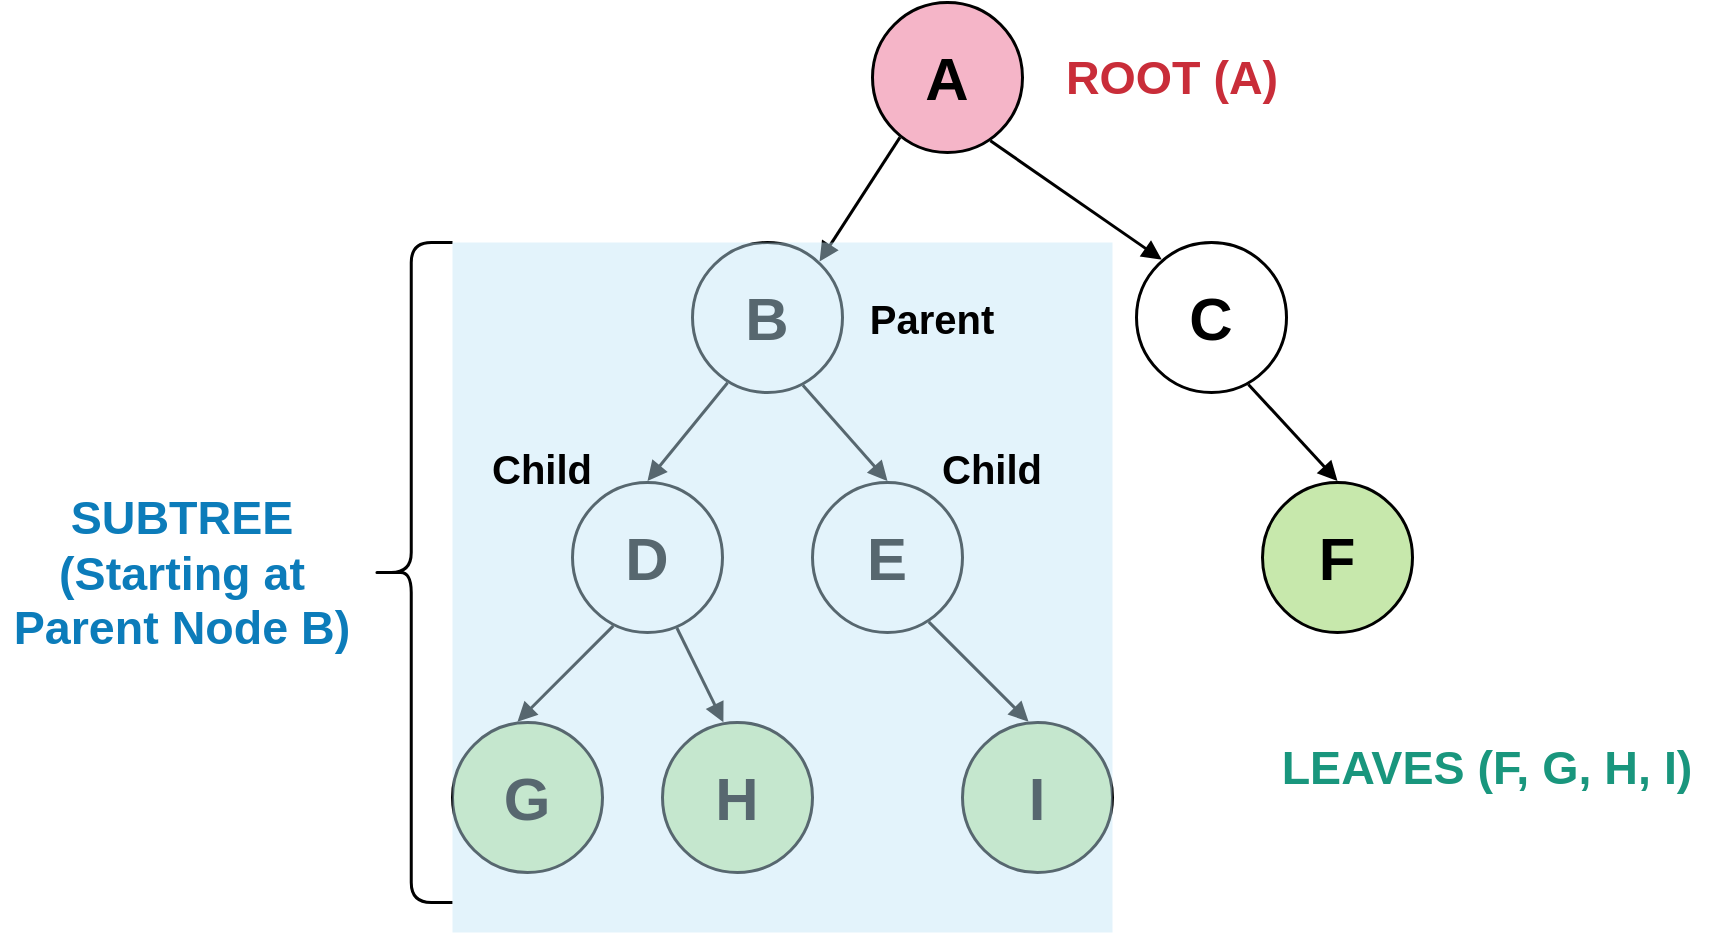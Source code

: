 <?xml version="1.0" encoding="UTF-8"?><mxfile type="Lucidchart-Import" version="17.1.4"><diagram name="Page 1" id="0"><mxGraphModel page="1" pageWidth="1020" pageHeight="1320" grid="1" gridSize="15"><root><mxCell id="0"/><mxCell id="1" parent="0"/><UserObject label="A" lucidchartObjectId="JSILbHhEgVXc" id="2"><mxCell style="html=1;overflow=block;blockSpacing=1;whiteSpace=wrap;ellipse;fontSize=30;fontColor=default;fontStyle=1;spacing=3.8;strokeOpacity=100;fillOpacity=100;fillColor=#f5b5c8;strokeWidth=1.5;" vertex="1" parent="1"><mxGeometry x="450" y="45" width="75" height="75" as="geometry"/></mxCell></UserObject><UserObject label="B" lucidchartObjectId="cTILwagPU4by" id="3"><mxCell style="html=1;overflow=block;blockSpacing=1;whiteSpace=wrap;ellipse;fontSize=30;fontColor=default;fontStyle=1;spacing=3.8;strokeOpacity=100;strokeWidth=1.5;" vertex="1" parent="1"><mxGeometry x="360" y="165" width="75" height="75" as="geometry"/></mxCell></UserObject><UserObject label="C" lucidchartObjectId="fTIL6GUuhAe~" id="4"><mxCell style="html=1;overflow=block;blockSpacing=1;whiteSpace=wrap;ellipse;fontSize=30;fontColor=default;fontStyle=1;spacing=3.8;strokeOpacity=100;strokeWidth=1.5;" vertex="1" parent="1"><mxGeometry x="582" y="165" width="75" height="75" as="geometry"/></mxCell></UserObject><UserObject label="D" lucidchartObjectId="pTILoUDEAQVF" id="5"><mxCell style="html=1;overflow=block;blockSpacing=1;whiteSpace=wrap;ellipse;fontSize=30;fontColor=default;fontStyle=1;spacing=3.8;strokeOpacity=100;fillOpacity=0;fillColor=#000000;strokeWidth=1.5;" vertex="1" parent="1"><mxGeometry x="300" y="285" width="75" height="75" as="geometry"/></mxCell></UserObject><UserObject label="E" lucidchartObjectId="vTILEk5o2YBH" id="6"><mxCell style="html=1;overflow=block;blockSpacing=1;whiteSpace=wrap;ellipse;fontSize=30;fontColor=default;fontStyle=1;spacing=3.8;strokeOpacity=100;fillOpacity=0;fillColor=#000000;strokeWidth=1.5;" vertex="1" parent="1"><mxGeometry x="420" y="285" width="75" height="75" as="geometry"/></mxCell></UserObject><UserObject label="F" lucidchartObjectId="FTIL05D5ezoV" id="7"><mxCell style="html=1;overflow=block;blockSpacing=1;whiteSpace=wrap;ellipse;fontSize=30;fontColor=default;fontStyle=1;spacing=3.8;strokeOpacity=100;fillOpacity=100;fillColor=#c7e8ac;strokeWidth=1.5;" vertex="1" parent="1"><mxGeometry x="645" y="285" width="75" height="75" as="geometry"/></mxCell></UserObject><UserObject label="" lucidchartObjectId="OWILSGeVtATa" id="8"><mxCell style="html=1;jettySize=18;whiteSpace=wrap;fontSize=13;strokeOpacity=100;strokeWidth=1.5;rounded=0;startArrow=none;endArrow=block;endFill=1;exitX=0.183;exitY=0.899;exitPerimeter=0;entryX=0.847;entryY=0.127;entryPerimeter=0;" edge="1" parent="1" source="2" target="3"><mxGeometry width="100" height="100" relative="1" as="geometry"><Array as="points"/></mxGeometry></mxCell></UserObject><UserObject label="" lucidchartObjectId="SWILBR3_O1HY" id="9"><mxCell style="html=1;jettySize=18;whiteSpace=wrap;fontSize=13;strokeOpacity=100;strokeWidth=1.5;rounded=0;startArrow=none;endArrow=block;endFill=1;exitX=0.786;exitY=0.922;exitPerimeter=0;entryX=0.168;entryY=0.114;entryPerimeter=0;" edge="1" parent="1" source="2" target="4"><mxGeometry width="100" height="100" relative="1" as="geometry"><Array as="points"/></mxGeometry></mxCell></UserObject><UserObject label="" lucidchartObjectId="WWIL6Yz5mtY_" id="10"><mxCell style="html=1;jettySize=18;whiteSpace=wrap;fontSize=13;strokeOpacity=100;strokeWidth=1.5;rounded=0;startArrow=none;endArrow=block;endFill=1;exitX=0.234;exitY=0.935;exitPerimeter=0;entryX=0.5;entryY=-0.01;entryPerimeter=0;" edge="1" parent="1" source="3" target="5"><mxGeometry width="100" height="100" relative="1" as="geometry"><Array as="points"/></mxGeometry></mxCell></UserObject><UserObject label="" lucidchartObjectId="ZWIL1Gar78.D" id="11"><mxCell style="html=1;jettySize=18;whiteSpace=wrap;fontSize=13;strokeOpacity=100;strokeWidth=1.5;rounded=0;startArrow=none;endArrow=block;endFill=1;exitX=0.736;exitY=0.952;exitPerimeter=0;entryX=0.5;entryY=-0.01;entryPerimeter=0;" edge="1" parent="1" source="3" target="6"><mxGeometry width="100" height="100" relative="1" as="geometry"><Array as="points"/></mxGeometry></mxCell></UserObject><UserObject label="" lucidchartObjectId="5WILOhTekMIw" id="12"><mxCell style="html=1;jettySize=18;whiteSpace=wrap;fontSize=13;strokeOpacity=100;strokeWidth=1.5;rounded=0;startArrow=none;endArrow=block;endFill=1;exitX=0.746;exitY=0.946;exitPerimeter=0;entryX=0.5;entryY=-0.01;entryPerimeter=0;" edge="1" parent="1" source="4" target="7"><mxGeometry width="100" height="100" relative="1" as="geometry"><Array as="points"/></mxGeometry></mxCell></UserObject><UserObject label="ROOT (A)" lucidchartObjectId="2XILjFMcITtF" id="13"><mxCell style="html=1;overflow=block;blockSpacing=1;whiteSpace=wrap;fontSize=23.3;fontColor=#c92d39;fontStyle=1;spacing=3.8;strokeOpacity=0;fillOpacity=0;fillColor=#ffffff;strokeWidth=1.5;" vertex="1" parent="1"><mxGeometry x="510" y="60" width="180" height="45" as="geometry"/></mxCell></UserObject><UserObject label="LEAVES (F, G, H, I)" lucidchartObjectId="hYIL2bja~8nm" id="14"><mxCell style="html=1;overflow=block;blockSpacing=1;whiteSpace=wrap;fontSize=23.3;fontColor=#19967d;fontStyle=1;spacing=3.8;strokeOpacity=0;fillOpacity=0;fillColor=#000000;strokeWidth=1.5;" vertex="1" parent="1"><mxGeometry x="645" y="396" width="225" height="64" as="geometry"/></mxCell></UserObject><mxCell id="15" value="" style="strokeColor=none;fillColor=none;whiteSpace=wrap;fontSize=13;spacing=3.8;strokeOpacity=100;strokeWidth=1.5;html=1;" vertex="1" parent="1"><mxGeometry x="180" y="165" width="60" height="330" as="geometry"/></mxCell><mxCell id="16" value="" style="shape=curlyBracket;rounded=1;whiteSpace=wrap;fontSize=13;spacing=3.8;strokeOpacity=100;strokeWidth=1.5;" vertex="1" parent="15"><mxGeometry x="18.75" width="41.25" height="330" as="geometry"/></mxCell><mxCell id="17" value="" style="strokeColor=none;fillColor=none;whiteSpace=wrap;fontSize=13;spacing=3.8;strokeOpacity=100;strokeWidth=1.5;" vertex="1" parent="15"><mxGeometry width="18.75" height="330" as="geometry"/></mxCell><UserObject label="G" lucidchartObjectId="9Db5oZ9F0cC9" id="18"><mxCell style="html=1;overflow=block;blockSpacing=1;whiteSpace=wrap;ellipse;fontSize=30;fontColor=default;fontStyle=1;spacing=3.8;strokeOpacity=100;fillOpacity=100;fillColor=#c7e8ac;strokeWidth=1.5;" vertex="1" parent="1"><mxGeometry x="240" y="405" width="75" height="75" as="geometry"/></mxCell></UserObject><UserObject label="H" lucidchartObjectId="~Db5NJNXXD0y" id="19"><mxCell style="html=1;overflow=block;blockSpacing=1;whiteSpace=wrap;ellipse;fontSize=30;fontColor=default;fontStyle=1;spacing=3.8;strokeOpacity=100;fillOpacity=100;fillColor=#c7e8ac;strokeWidth=1.5;" vertex="1" parent="1"><mxGeometry x="345" y="405" width="75" height="75" as="geometry"/></mxCell></UserObject><UserObject label="I" lucidchartObjectId="iEb5kZ3a3fKc" id="20"><mxCell style="html=1;overflow=block;blockSpacing=1;whiteSpace=wrap;ellipse;fontSize=30;fontColor=default;fontStyle=1;spacing=3.8;strokeOpacity=100;fillOpacity=100;fillColor=#c7e8ac;strokeWidth=1.5;" vertex="1" parent="1"><mxGeometry x="495" y="405" width="75" height="75" as="geometry"/></mxCell></UserObject><UserObject label="" lucidchartObjectId="JEb5ItWo_j1m" id="21"><mxCell style="html=1;jettySize=18;whiteSpace=wrap;fontSize=13;strokeOpacity=100;strokeWidth=1.5;rounded=0;startArrow=none;endArrow=block;endFill=1;exitX=0.272;exitY=0.956;exitPerimeter=0;entryX=0.433;entryY=-0.005;entryPerimeter=0;" edge="1" parent="1" source="5" target="18"><mxGeometry width="100" height="100" relative="1" as="geometry"><Array as="points"/></mxGeometry></mxCell></UserObject><UserObject label="" lucidchartObjectId="PEb5_JOB-7vO" id="22"><mxCell style="html=1;jettySize=18;whiteSpace=wrap;fontSize=13;strokeOpacity=100;strokeWidth=1.5;rounded=0;startArrow=none;endArrow=block;endFill=1;exitX=0.696;exitY=0.97;exitPerimeter=0;entryX=0.406;entryY=-0.001;entryPerimeter=0;" edge="1" parent="1" source="5" target="19"><mxGeometry width="100" height="100" relative="1" as="geometry"><Array as="points"/></mxGeometry></mxCell></UserObject><UserObject label="" lucidchartObjectId="UEb50rZjZsS8" id="23"><mxCell style="html=1;jettySize=18;whiteSpace=wrap;fontSize=13;strokeOpacity=100;strokeWidth=1.5;rounded=0;startArrow=none;endArrow=block;endFill=1;exitX=0.775;exitY=0.929;exitPerimeter=0;entryX=0.44;entryY=-0.006;entryPerimeter=0;" edge="1" parent="1" source="6" target="20"><mxGeometry width="100" height="100" relative="1" as="geometry"><Array as="points"/></mxGeometry></mxCell></UserObject><UserObject label="SUBTREE (Starting at Parent Node B)" lucidchartObjectId="dGb5a-4cuvvS" id="24"><mxCell style="html=1;overflow=block;blockSpacing=1;whiteSpace=wrap;fontSize=23.3;fontColor=#0c7cba;fontStyle=1;spacing=3.8;strokeOpacity=0;fillOpacity=0;fillColor=#ffffff;strokeWidth=1.5;" vertex="1" parent="1"><mxGeometry x="15" y="285" width="180" height="92" as="geometry"/></mxCell></UserObject><UserObject label="" lucidchartObjectId="9Gb5TONlfkF~" id="25"><mxCell style="html=1;overflow=block;blockSpacing=1;whiteSpace=wrap;fontSize=13;spacing=3.8;strokeOpacity=0;fillOpacity=45;fillColor=#c1e4f7;strokeWidth=1.5;" vertex="1" parent="1"><mxGeometry x="240" y="165" width="330" height="345" as="geometry"/></mxCell></UserObject><UserObject label="Parent" lucidchartObjectId="5Hb5YNxW4BNl" id="26"><mxCell style="html=1;overflow=block;blockSpacing=1;whiteSpace=wrap;fontSize=20;fontColor=default;fontStyle=1;spacing=3.8;strokeOpacity=0;fillOpacity=0;fillColor=#ffffff;strokeWidth=1.5;" vertex="1" parent="1"><mxGeometry x="390" y="180" width="180" height="45" as="geometry"/></mxCell></UserObject><UserObject label="Child" lucidchartObjectId="jIb5cv-L6efi" id="27"><mxCell style="html=1;overflow=block;blockSpacing=1;whiteSpace=wrap;fontSize=20;fontColor=default;fontStyle=1;spacing=3.8;strokeOpacity=0;fillOpacity=0;fillColor=#ffffff;strokeWidth=1.5;" vertex="1" parent="1"><mxGeometry x="195" y="255" width="180" height="45" as="geometry"/></mxCell></UserObject><UserObject label="Child" lucidchartObjectId="qIb5Q7sZxfxn" id="28"><mxCell style="html=1;overflow=block;blockSpacing=1;whiteSpace=wrap;fontSize=20;fontColor=default;fontStyle=1;spacing=3.8;strokeOpacity=0;fillOpacity=0;fillColor=#ffffff;strokeWidth=1.5;" vertex="1" parent="1"><mxGeometry x="420" y="255" width="180" height="45" as="geometry"/></mxCell></UserObject></root></mxGraphModel></diagram></mxfile>